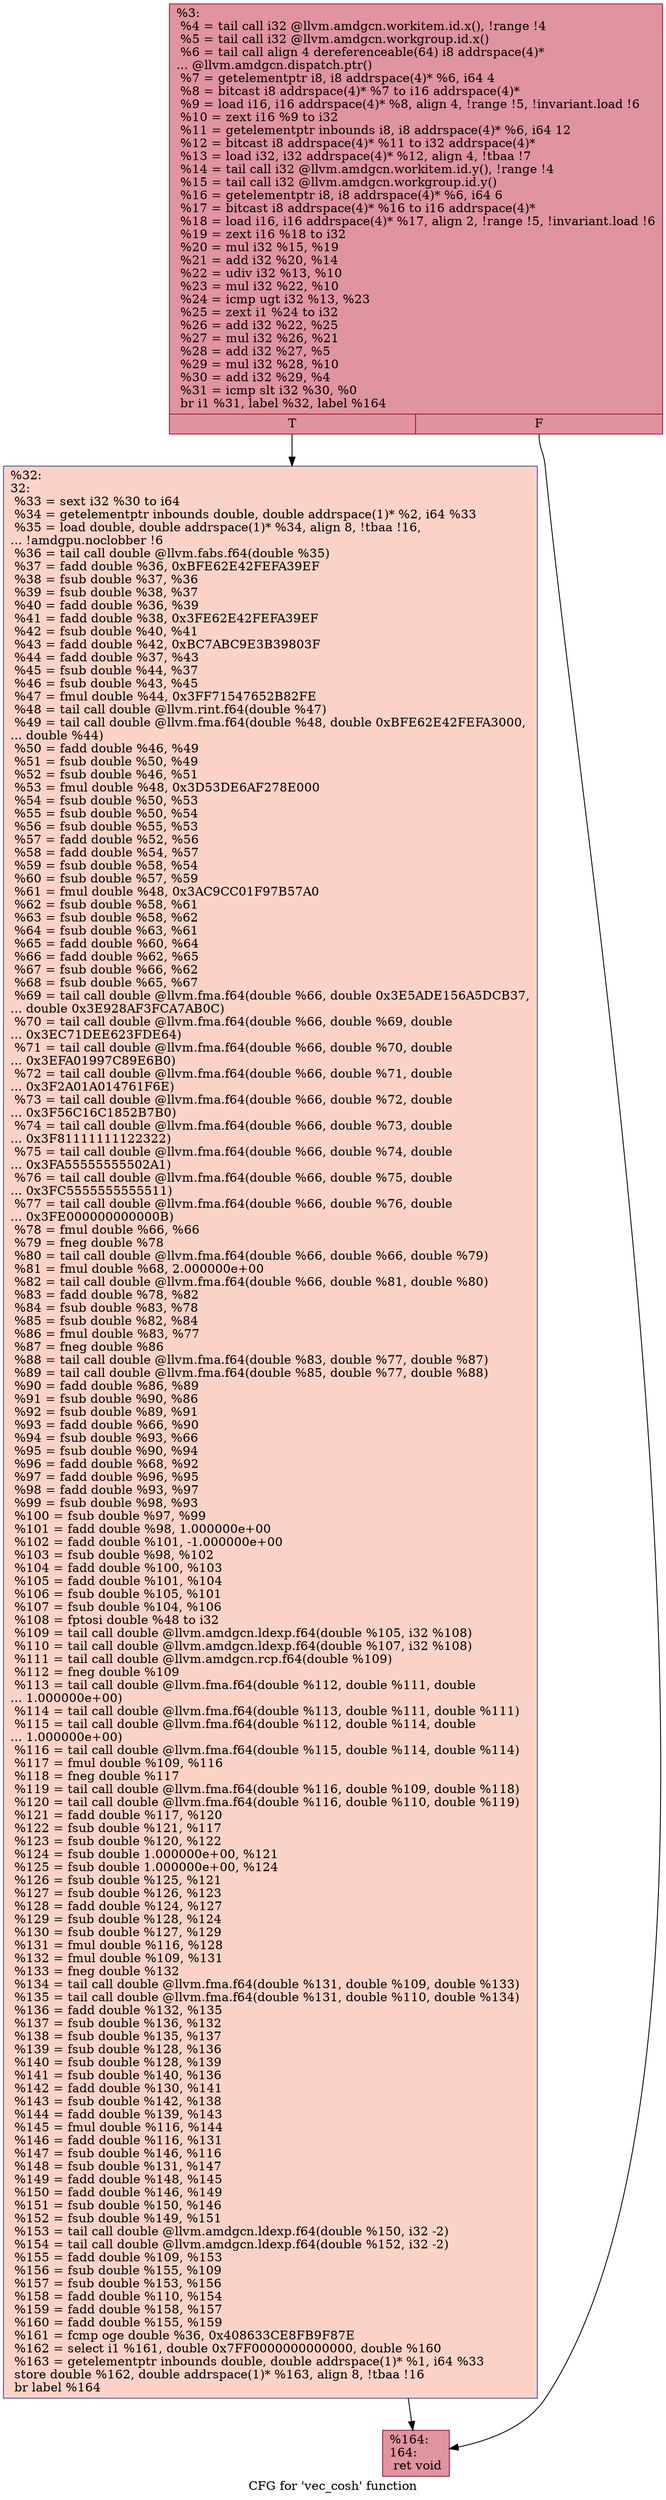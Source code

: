 digraph "CFG for 'vec_cosh' function" {
	label="CFG for 'vec_cosh' function";

	Node0x4598e30 [shape=record,color="#b70d28ff", style=filled, fillcolor="#b70d2870",label="{%3:\l  %4 = tail call i32 @llvm.amdgcn.workitem.id.x(), !range !4\l  %5 = tail call i32 @llvm.amdgcn.workgroup.id.x()\l  %6 = tail call align 4 dereferenceable(64) i8 addrspace(4)*\l... @llvm.amdgcn.dispatch.ptr()\l  %7 = getelementptr i8, i8 addrspace(4)* %6, i64 4\l  %8 = bitcast i8 addrspace(4)* %7 to i16 addrspace(4)*\l  %9 = load i16, i16 addrspace(4)* %8, align 4, !range !5, !invariant.load !6\l  %10 = zext i16 %9 to i32\l  %11 = getelementptr inbounds i8, i8 addrspace(4)* %6, i64 12\l  %12 = bitcast i8 addrspace(4)* %11 to i32 addrspace(4)*\l  %13 = load i32, i32 addrspace(4)* %12, align 4, !tbaa !7\l  %14 = tail call i32 @llvm.amdgcn.workitem.id.y(), !range !4\l  %15 = tail call i32 @llvm.amdgcn.workgroup.id.y()\l  %16 = getelementptr i8, i8 addrspace(4)* %6, i64 6\l  %17 = bitcast i8 addrspace(4)* %16 to i16 addrspace(4)*\l  %18 = load i16, i16 addrspace(4)* %17, align 2, !range !5, !invariant.load !6\l  %19 = zext i16 %18 to i32\l  %20 = mul i32 %15, %19\l  %21 = add i32 %20, %14\l  %22 = udiv i32 %13, %10\l  %23 = mul i32 %22, %10\l  %24 = icmp ugt i32 %13, %23\l  %25 = zext i1 %24 to i32\l  %26 = add i32 %22, %25\l  %27 = mul i32 %26, %21\l  %28 = add i32 %27, %5\l  %29 = mul i32 %28, %10\l  %30 = add i32 %29, %4\l  %31 = icmp slt i32 %30, %0\l  br i1 %31, label %32, label %164\l|{<s0>T|<s1>F}}"];
	Node0x4598e30:s0 -> Node0x459ce70;
	Node0x4598e30:s1 -> Node0x459cf00;
	Node0x459ce70 [shape=record,color="#3d50c3ff", style=filled, fillcolor="#f59c7d70",label="{%32:\l32:                                               \l  %33 = sext i32 %30 to i64\l  %34 = getelementptr inbounds double, double addrspace(1)* %2, i64 %33\l  %35 = load double, double addrspace(1)* %34, align 8, !tbaa !16,\l... !amdgpu.noclobber !6\l  %36 = tail call double @llvm.fabs.f64(double %35)\l  %37 = fadd double %36, 0xBFE62E42FEFA39EF\l  %38 = fsub double %37, %36\l  %39 = fsub double %38, %37\l  %40 = fadd double %36, %39\l  %41 = fadd double %38, 0x3FE62E42FEFA39EF\l  %42 = fsub double %40, %41\l  %43 = fadd double %42, 0xBC7ABC9E3B39803F\l  %44 = fadd double %37, %43\l  %45 = fsub double %44, %37\l  %46 = fsub double %43, %45\l  %47 = fmul double %44, 0x3FF71547652B82FE\l  %48 = tail call double @llvm.rint.f64(double %47)\l  %49 = tail call double @llvm.fma.f64(double %48, double 0xBFE62E42FEFA3000,\l... double %44)\l  %50 = fadd double %46, %49\l  %51 = fsub double %50, %49\l  %52 = fsub double %46, %51\l  %53 = fmul double %48, 0x3D53DE6AF278E000\l  %54 = fsub double %50, %53\l  %55 = fsub double %50, %54\l  %56 = fsub double %55, %53\l  %57 = fadd double %52, %56\l  %58 = fadd double %54, %57\l  %59 = fsub double %58, %54\l  %60 = fsub double %57, %59\l  %61 = fmul double %48, 0x3AC9CC01F97B57A0\l  %62 = fsub double %58, %61\l  %63 = fsub double %58, %62\l  %64 = fsub double %63, %61\l  %65 = fadd double %60, %64\l  %66 = fadd double %62, %65\l  %67 = fsub double %66, %62\l  %68 = fsub double %65, %67\l  %69 = tail call double @llvm.fma.f64(double %66, double 0x3E5ADE156A5DCB37,\l... double 0x3E928AF3FCA7AB0C)\l  %70 = tail call double @llvm.fma.f64(double %66, double %69, double\l... 0x3EC71DEE623FDE64)\l  %71 = tail call double @llvm.fma.f64(double %66, double %70, double\l... 0x3EFA01997C89E6B0)\l  %72 = tail call double @llvm.fma.f64(double %66, double %71, double\l... 0x3F2A01A014761F6E)\l  %73 = tail call double @llvm.fma.f64(double %66, double %72, double\l... 0x3F56C16C1852B7B0)\l  %74 = tail call double @llvm.fma.f64(double %66, double %73, double\l... 0x3F81111111122322)\l  %75 = tail call double @llvm.fma.f64(double %66, double %74, double\l... 0x3FA55555555502A1)\l  %76 = tail call double @llvm.fma.f64(double %66, double %75, double\l... 0x3FC5555555555511)\l  %77 = tail call double @llvm.fma.f64(double %66, double %76, double\l... 0x3FE000000000000B)\l  %78 = fmul double %66, %66\l  %79 = fneg double %78\l  %80 = tail call double @llvm.fma.f64(double %66, double %66, double %79)\l  %81 = fmul double %68, 2.000000e+00\l  %82 = tail call double @llvm.fma.f64(double %66, double %81, double %80)\l  %83 = fadd double %78, %82\l  %84 = fsub double %83, %78\l  %85 = fsub double %82, %84\l  %86 = fmul double %83, %77\l  %87 = fneg double %86\l  %88 = tail call double @llvm.fma.f64(double %83, double %77, double %87)\l  %89 = tail call double @llvm.fma.f64(double %85, double %77, double %88)\l  %90 = fadd double %86, %89\l  %91 = fsub double %90, %86\l  %92 = fsub double %89, %91\l  %93 = fadd double %66, %90\l  %94 = fsub double %93, %66\l  %95 = fsub double %90, %94\l  %96 = fadd double %68, %92\l  %97 = fadd double %96, %95\l  %98 = fadd double %93, %97\l  %99 = fsub double %98, %93\l  %100 = fsub double %97, %99\l  %101 = fadd double %98, 1.000000e+00\l  %102 = fadd double %101, -1.000000e+00\l  %103 = fsub double %98, %102\l  %104 = fadd double %100, %103\l  %105 = fadd double %101, %104\l  %106 = fsub double %105, %101\l  %107 = fsub double %104, %106\l  %108 = fptosi double %48 to i32\l  %109 = tail call double @llvm.amdgcn.ldexp.f64(double %105, i32 %108)\l  %110 = tail call double @llvm.amdgcn.ldexp.f64(double %107, i32 %108)\l  %111 = tail call double @llvm.amdgcn.rcp.f64(double %109)\l  %112 = fneg double %109\l  %113 = tail call double @llvm.fma.f64(double %112, double %111, double\l... 1.000000e+00)\l  %114 = tail call double @llvm.fma.f64(double %113, double %111, double %111)\l  %115 = tail call double @llvm.fma.f64(double %112, double %114, double\l... 1.000000e+00)\l  %116 = tail call double @llvm.fma.f64(double %115, double %114, double %114)\l  %117 = fmul double %109, %116\l  %118 = fneg double %117\l  %119 = tail call double @llvm.fma.f64(double %116, double %109, double %118)\l  %120 = tail call double @llvm.fma.f64(double %116, double %110, double %119)\l  %121 = fadd double %117, %120\l  %122 = fsub double %121, %117\l  %123 = fsub double %120, %122\l  %124 = fsub double 1.000000e+00, %121\l  %125 = fsub double 1.000000e+00, %124\l  %126 = fsub double %125, %121\l  %127 = fsub double %126, %123\l  %128 = fadd double %124, %127\l  %129 = fsub double %128, %124\l  %130 = fsub double %127, %129\l  %131 = fmul double %116, %128\l  %132 = fmul double %109, %131\l  %133 = fneg double %132\l  %134 = tail call double @llvm.fma.f64(double %131, double %109, double %133)\l  %135 = tail call double @llvm.fma.f64(double %131, double %110, double %134)\l  %136 = fadd double %132, %135\l  %137 = fsub double %136, %132\l  %138 = fsub double %135, %137\l  %139 = fsub double %128, %136\l  %140 = fsub double %128, %139\l  %141 = fsub double %140, %136\l  %142 = fadd double %130, %141\l  %143 = fsub double %142, %138\l  %144 = fadd double %139, %143\l  %145 = fmul double %116, %144\l  %146 = fadd double %116, %131\l  %147 = fsub double %146, %116\l  %148 = fsub double %131, %147\l  %149 = fadd double %148, %145\l  %150 = fadd double %146, %149\l  %151 = fsub double %150, %146\l  %152 = fsub double %149, %151\l  %153 = tail call double @llvm.amdgcn.ldexp.f64(double %150, i32 -2)\l  %154 = tail call double @llvm.amdgcn.ldexp.f64(double %152, i32 -2)\l  %155 = fadd double %109, %153\l  %156 = fsub double %155, %109\l  %157 = fsub double %153, %156\l  %158 = fadd double %110, %154\l  %159 = fadd double %158, %157\l  %160 = fadd double %155, %159\l  %161 = fcmp oge double %36, 0x408633CE8FB9F87E\l  %162 = select i1 %161, double 0x7FF0000000000000, double %160\l  %163 = getelementptr inbounds double, double addrspace(1)* %1, i64 %33\l  store double %162, double addrspace(1)* %163, align 8, !tbaa !16\l  br label %164\l}"];
	Node0x459ce70 -> Node0x459cf00;
	Node0x459cf00 [shape=record,color="#b70d28ff", style=filled, fillcolor="#b70d2870",label="{%164:\l164:                                              \l  ret void\l}"];
}
